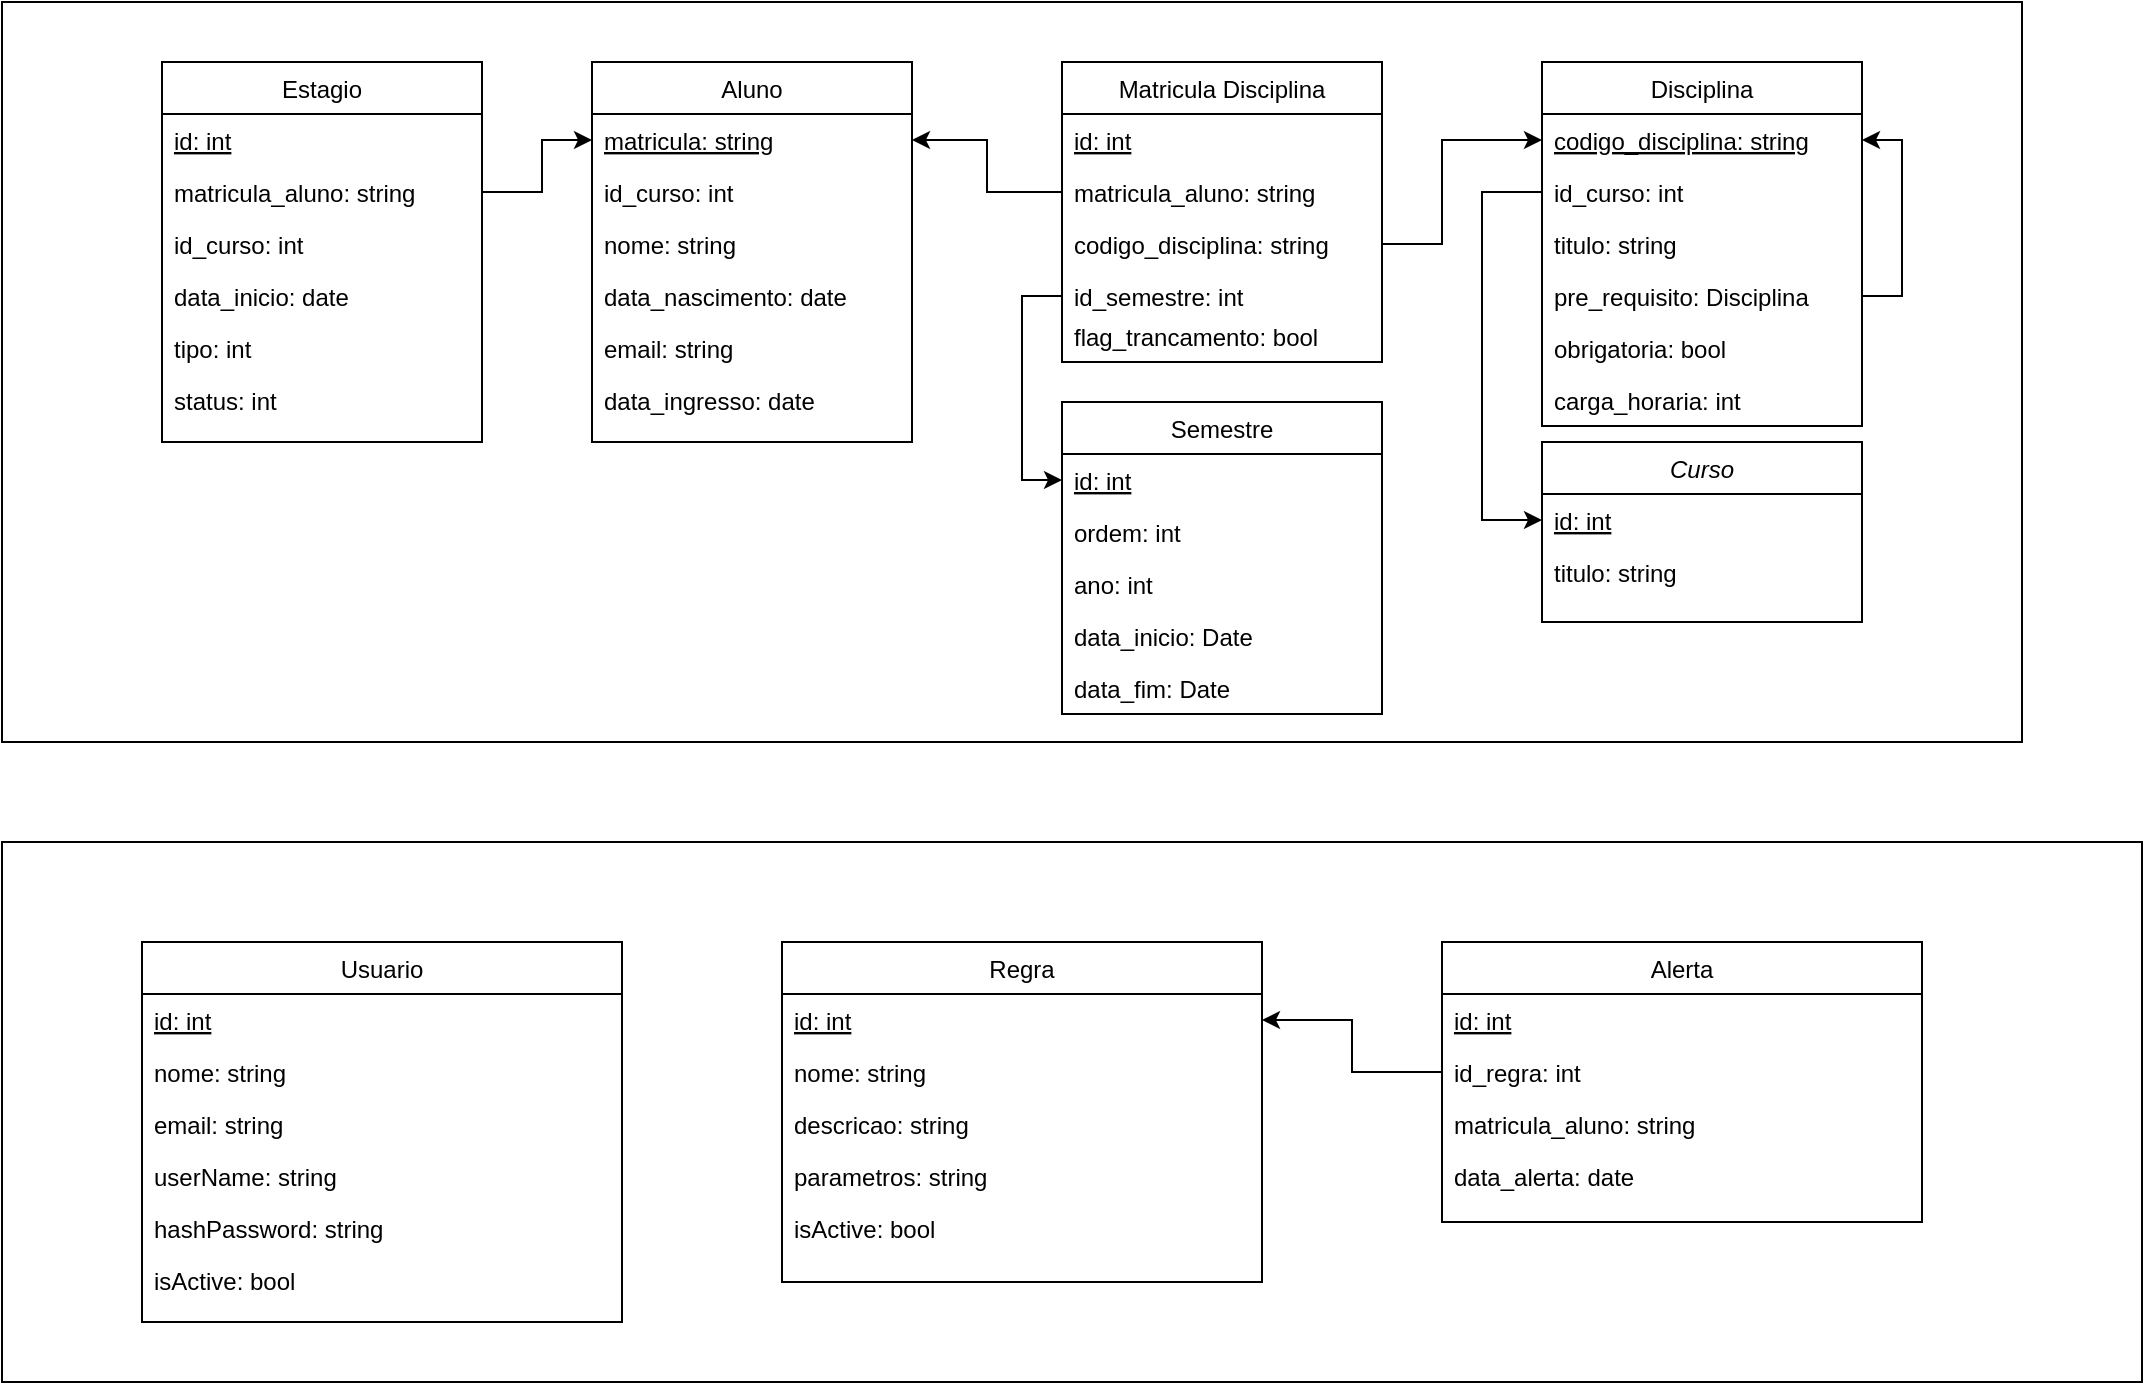 <mxfile version="20.8.8" type="device"><diagram id="C5RBs43oDa-KdzZeNtuy" name="Page-1"><mxGraphModel dx="2261" dy="756" grid="1" gridSize="10" guides="1" tooltips="1" connect="1" arrows="1" fold="1" page="1" pageScale="1" pageWidth="827" pageHeight="1169" math="0" shadow="0"><root><mxCell id="WIyWlLk6GJQsqaUBKTNV-0"/><mxCell id="WIyWlLk6GJQsqaUBKTNV-1" parent="WIyWlLk6GJQsqaUBKTNV-0"/><mxCell id="JWUgfWE6ClLb2Uo1CMpx-4" value="" style="rounded=0;whiteSpace=wrap;html=1;" parent="WIyWlLk6GJQsqaUBKTNV-1" vertex="1"><mxGeometry x="-10" y="420" width="1070" height="270" as="geometry"/></mxCell><mxCell id="JWUgfWE6ClLb2Uo1CMpx-2" value="" style="rounded=0;whiteSpace=wrap;html=1;" parent="WIyWlLk6GJQsqaUBKTNV-1" vertex="1"><mxGeometry x="-10" width="1010" height="370" as="geometry"/></mxCell><mxCell id="zkfFHV4jXpPFQw0GAbJ--0" value="Aluno" style="swimlane;fontStyle=0;align=center;verticalAlign=top;childLayout=stackLayout;horizontal=1;startSize=26;horizontalStack=0;resizeParent=1;resizeLast=0;collapsible=1;marginBottom=0;rounded=0;shadow=0;strokeWidth=1;" parent="WIyWlLk6GJQsqaUBKTNV-1" vertex="1"><mxGeometry x="285" y="30" width="160" height="190" as="geometry"><mxRectangle x="230" y="140" width="160" height="26" as="alternateBounds"/></mxGeometry></mxCell><mxCell id="zkfFHV4jXpPFQw0GAbJ--1" value="matricula: string" style="text;align=left;verticalAlign=top;spacingLeft=4;spacingRight=4;overflow=hidden;rotatable=0;points=[[0,0.5],[1,0.5]];portConstraint=eastwest;fontStyle=4" parent="zkfFHV4jXpPFQw0GAbJ--0" vertex="1"><mxGeometry y="26" width="160" height="26" as="geometry"/></mxCell><mxCell id="zkfFHV4jXpPFQw0GAbJ--3" value="id_curso: int" style="text;align=left;verticalAlign=top;spacingLeft=4;spacingRight=4;overflow=hidden;rotatable=0;points=[[0,0.5],[1,0.5]];portConstraint=eastwest;rounded=0;shadow=0;html=0;" parent="zkfFHV4jXpPFQw0GAbJ--0" vertex="1"><mxGeometry y="52" width="160" height="26" as="geometry"/></mxCell><mxCell id="zkfFHV4jXpPFQw0GAbJ--2" value="nome: string" style="text;align=left;verticalAlign=top;spacingLeft=4;spacingRight=4;overflow=hidden;rotatable=0;points=[[0,0.5],[1,0.5]];portConstraint=eastwest;rounded=0;shadow=0;html=0;" parent="zkfFHV4jXpPFQw0GAbJ--0" vertex="1"><mxGeometry y="78" width="160" height="26" as="geometry"/></mxCell><mxCell id="gWAJE2vTP728RLT4b6iK-1" value="data_nascimento: date" style="text;align=left;verticalAlign=top;spacingLeft=4;spacingRight=4;overflow=hidden;rotatable=0;points=[[0,0.5],[1,0.5]];portConstraint=eastwest;rounded=0;shadow=0;html=0;" parent="zkfFHV4jXpPFQw0GAbJ--0" vertex="1"><mxGeometry y="104" width="160" height="26" as="geometry"/></mxCell><mxCell id="gWAJE2vTP728RLT4b6iK-2" value="email: string" style="text;align=left;verticalAlign=top;spacingLeft=4;spacingRight=4;overflow=hidden;rotatable=0;points=[[0,0.5],[1,0.5]];portConstraint=eastwest;rounded=0;shadow=0;html=0;" parent="zkfFHV4jXpPFQw0GAbJ--0" vertex="1"><mxGeometry y="130" width="160" height="26" as="geometry"/></mxCell><mxCell id="gWAJE2vTP728RLT4b6iK-3" value="data_ingresso: date" style="text;align=left;verticalAlign=top;spacingLeft=4;spacingRight=4;overflow=hidden;rotatable=0;points=[[0,0.5],[1,0.5]];portConstraint=eastwest;rounded=0;shadow=0;html=0;" parent="zkfFHV4jXpPFQw0GAbJ--0" vertex="1"><mxGeometry y="156" width="160" height="26" as="geometry"/></mxCell><mxCell id="zkfFHV4jXpPFQw0GAbJ--13" value="Semestre" style="swimlane;fontStyle=0;align=center;verticalAlign=top;childLayout=stackLayout;horizontal=1;startSize=26;horizontalStack=0;resizeParent=1;resizeLast=0;collapsible=1;marginBottom=0;rounded=0;shadow=0;strokeWidth=1;" parent="WIyWlLk6GJQsqaUBKTNV-1" vertex="1"><mxGeometry x="520" y="200" width="160" height="156" as="geometry"><mxRectangle x="340" y="380" width="170" height="26" as="alternateBounds"/></mxGeometry></mxCell><mxCell id="zkfFHV4jXpPFQw0GAbJ--14" value="id: int" style="text;align=left;verticalAlign=top;spacingLeft=4;spacingRight=4;overflow=hidden;rotatable=0;points=[[0,0.5],[1,0.5]];portConstraint=eastwest;fontStyle=4" parent="zkfFHV4jXpPFQw0GAbJ--13" vertex="1"><mxGeometry y="26" width="160" height="26" as="geometry"/></mxCell><mxCell id="9n680fRx07INSayeiKu6-35" value="ordem: int" style="text;align=left;verticalAlign=top;spacingLeft=4;spacingRight=4;overflow=hidden;rotatable=0;points=[[0,0.5],[1,0.5]];portConstraint=eastwest;" vertex="1" parent="zkfFHV4jXpPFQw0GAbJ--13"><mxGeometry y="52" width="160" height="26" as="geometry"/></mxCell><mxCell id="gWAJE2vTP728RLT4b6iK-20" value="ano: int" style="text;align=left;verticalAlign=top;spacingLeft=4;spacingRight=4;overflow=hidden;rotatable=0;points=[[0,0.5],[1,0.5]];portConstraint=eastwest;" parent="zkfFHV4jXpPFQw0GAbJ--13" vertex="1"><mxGeometry y="78" width="160" height="26" as="geometry"/></mxCell><mxCell id="gWAJE2vTP728RLT4b6iK-21" value="data_inicio: Date" style="text;align=left;verticalAlign=top;spacingLeft=4;spacingRight=4;overflow=hidden;rotatable=0;points=[[0,0.5],[1,0.5]];portConstraint=eastwest;" parent="zkfFHV4jXpPFQw0GAbJ--13" vertex="1"><mxGeometry y="104" width="160" height="26" as="geometry"/></mxCell><mxCell id="gWAJE2vTP728RLT4b6iK-24" value="data_fim: Date" style="text;align=left;verticalAlign=top;spacingLeft=4;spacingRight=4;overflow=hidden;rotatable=0;points=[[0,0.5],[1,0.5]];portConstraint=eastwest;" parent="zkfFHV4jXpPFQw0GAbJ--13" vertex="1"><mxGeometry y="130" width="160" height="26" as="geometry"/></mxCell><mxCell id="zkfFHV4jXpPFQw0GAbJ--17" value="Matricula Disciplina" style="swimlane;fontStyle=0;align=center;verticalAlign=top;childLayout=stackLayout;horizontal=1;startSize=26;horizontalStack=0;resizeParent=1;resizeLast=0;collapsible=1;marginBottom=0;rounded=0;shadow=0;strokeWidth=1;" parent="WIyWlLk6GJQsqaUBKTNV-1" vertex="1"><mxGeometry x="520" y="30" width="160" height="150" as="geometry"><mxRectangle x="550" y="140" width="160" height="26" as="alternateBounds"/></mxGeometry></mxCell><mxCell id="9n680fRx07INSayeiKu6-3" value="id: int" style="text;align=left;verticalAlign=top;spacingLeft=4;spacingRight=4;overflow=hidden;rotatable=0;points=[[0,0.5],[1,0.5]];portConstraint=eastwest;rounded=0;shadow=0;html=0;fontStyle=4" vertex="1" parent="zkfFHV4jXpPFQw0GAbJ--17"><mxGeometry y="26" width="160" height="26" as="geometry"/></mxCell><mxCell id="zkfFHV4jXpPFQw0GAbJ--20" value="matricula_aluno: string" style="text;align=left;verticalAlign=top;spacingLeft=4;spacingRight=4;overflow=hidden;rotatable=0;points=[[0,0.5],[1,0.5]];portConstraint=eastwest;rounded=0;shadow=0;html=0;" parent="zkfFHV4jXpPFQw0GAbJ--17" vertex="1"><mxGeometry y="52" width="160" height="26" as="geometry"/></mxCell><mxCell id="zkfFHV4jXpPFQw0GAbJ--21" value="codigo_disciplina: string" style="text;align=left;verticalAlign=top;spacingLeft=4;spacingRight=4;overflow=hidden;rotatable=0;points=[[0,0.5],[1,0.5]];portConstraint=eastwest;rounded=0;shadow=0;html=0;" parent="zkfFHV4jXpPFQw0GAbJ--17" vertex="1"><mxGeometry y="78" width="160" height="26" as="geometry"/></mxCell><mxCell id="zkfFHV4jXpPFQw0GAbJ--22" value="id_semestre: int" style="text;align=left;verticalAlign=top;spacingLeft=4;spacingRight=4;overflow=hidden;rotatable=0;points=[[0,0.5],[1,0.5]];portConstraint=eastwest;rounded=0;shadow=0;html=0;" parent="zkfFHV4jXpPFQw0GAbJ--17" vertex="1"><mxGeometry y="104" width="160" height="26" as="geometry"/></mxCell><mxCell id="gWAJE2vTP728RLT4b6iK-4" value="Disciplina" style="swimlane;fontStyle=0;align=center;verticalAlign=top;childLayout=stackLayout;horizontal=1;startSize=26;horizontalStack=0;resizeParent=1;resizeLast=0;collapsible=1;marginBottom=0;rounded=0;shadow=0;strokeWidth=1;" parent="WIyWlLk6GJQsqaUBKTNV-1" vertex="1"><mxGeometry x="760" y="30" width="160" height="182" as="geometry"><mxRectangle x="550" y="140" width="160" height="26" as="alternateBounds"/></mxGeometry></mxCell><mxCell id="gWAJE2vTP728RLT4b6iK-7" value="codigo_disciplina: string" style="text;align=left;verticalAlign=top;spacingLeft=4;spacingRight=4;overflow=hidden;rotatable=0;points=[[0,0.5],[1,0.5]];portConstraint=eastwest;rounded=0;shadow=0;html=0;fontStyle=4" parent="gWAJE2vTP728RLT4b6iK-4" vertex="1"><mxGeometry y="26" width="160" height="26" as="geometry"/></mxCell><mxCell id="gWAJE2vTP728RLT4b6iK-6" value="id_curso: int" style="text;align=left;verticalAlign=top;spacingLeft=4;spacingRight=4;overflow=hidden;rotatable=0;points=[[0,0.5],[1,0.5]];portConstraint=eastwest;rounded=0;shadow=0;html=0;" parent="gWAJE2vTP728RLT4b6iK-4" vertex="1"><mxGeometry y="52" width="160" height="26" as="geometry"/></mxCell><mxCell id="gWAJE2vTP728RLT4b6iK-8" value="titulo: string" style="text;align=left;verticalAlign=top;spacingLeft=4;spacingRight=4;overflow=hidden;rotatable=0;points=[[0,0.5],[1,0.5]];portConstraint=eastwest;rounded=0;shadow=0;html=0;" parent="gWAJE2vTP728RLT4b6iK-4" vertex="1"><mxGeometry y="78" width="160" height="26" as="geometry"/></mxCell><mxCell id="gWAJE2vTP728RLT4b6iK-9" value="pre_requisito: Disciplina" style="text;align=left;verticalAlign=top;spacingLeft=4;spacingRight=4;overflow=hidden;rotatable=0;points=[[0,0.5],[1,0.5]];portConstraint=eastwest;rounded=0;shadow=0;html=0;" parent="gWAJE2vTP728RLT4b6iK-4" vertex="1"><mxGeometry y="104" width="160" height="26" as="geometry"/></mxCell><mxCell id="9n680fRx07INSayeiKu6-31" value="obrigatoria: bool" style="text;align=left;verticalAlign=top;spacingLeft=4;spacingRight=4;overflow=hidden;rotatable=0;points=[[0,0.5],[1,0.5]];portConstraint=eastwest;rounded=0;shadow=0;html=0;" vertex="1" parent="gWAJE2vTP728RLT4b6iK-4"><mxGeometry y="130" width="160" height="26" as="geometry"/></mxCell><mxCell id="9n680fRx07INSayeiKu6-32" value="" style="endArrow=classic;html=1;rounded=0;entryX=1;entryY=0.5;entryDx=0;entryDy=0;edgeStyle=orthogonalEdgeStyle;exitX=1;exitY=0.5;exitDx=0;exitDy=0;" edge="1" parent="gWAJE2vTP728RLT4b6iK-4" source="gWAJE2vTP728RLT4b6iK-9" target="gWAJE2vTP728RLT4b6iK-7"><mxGeometry width="50" height="50" relative="1" as="geometry"><mxPoint x="-260" y="290" as="sourcePoint"/><mxPoint x="-210" y="240" as="targetPoint"/><Array as="points"><mxPoint x="180" y="117"/><mxPoint x="180" y="39"/></Array></mxGeometry></mxCell><mxCell id="9n680fRx07INSayeiKu6-34" value="carga_horaria: int" style="text;align=left;verticalAlign=top;spacingLeft=4;spacingRight=4;overflow=hidden;rotatable=0;points=[[0,0.5],[1,0.5]];portConstraint=eastwest;rounded=0;shadow=0;html=0;" vertex="1" parent="gWAJE2vTP728RLT4b6iK-4"><mxGeometry y="156" width="160" height="26" as="geometry"/></mxCell><mxCell id="gWAJE2vTP728RLT4b6iK-18" style="edgeStyle=orthogonalEdgeStyle;rounded=0;orthogonalLoop=1;jettySize=auto;html=1;exitX=1;exitY=0.5;exitDx=0;exitDy=0;entryX=0;entryY=0.5;entryDx=0;entryDy=0;" parent="WIyWlLk6GJQsqaUBKTNV-1" source="zkfFHV4jXpPFQw0GAbJ--21" target="gWAJE2vTP728RLT4b6iK-7" edge="1"><mxGeometry relative="1" as="geometry"><Array as="points"><mxPoint x="710" y="121"/><mxPoint x="710" y="69"/></Array></mxGeometry></mxCell><mxCell id="gWAJE2vTP728RLT4b6iK-25" value="Estagio" style="swimlane;fontStyle=0;align=center;verticalAlign=top;childLayout=stackLayout;horizontal=1;startSize=26;horizontalStack=0;resizeParent=1;resizeLast=0;collapsible=1;marginBottom=0;rounded=0;shadow=0;strokeWidth=1;" parent="WIyWlLk6GJQsqaUBKTNV-1" vertex="1"><mxGeometry x="70" y="30" width="160" height="190" as="geometry"><mxRectangle x="230" y="140" width="160" height="26" as="alternateBounds"/></mxGeometry></mxCell><mxCell id="gWAJE2vTP728RLT4b6iK-26" value="id: int" style="text;align=left;verticalAlign=top;spacingLeft=4;spacingRight=4;overflow=hidden;rotatable=0;points=[[0,0.5],[1,0.5]];portConstraint=eastwest;fontStyle=4" parent="gWAJE2vTP728RLT4b6iK-25" vertex="1"><mxGeometry y="26" width="160" height="26" as="geometry"/></mxCell><mxCell id="gWAJE2vTP728RLT4b6iK-36" value="matricula_aluno: string" style="text;align=left;verticalAlign=top;spacingLeft=4;spacingRight=4;overflow=hidden;rotatable=0;points=[[0,0.5],[1,0.5]];portConstraint=eastwest;" parent="gWAJE2vTP728RLT4b6iK-25" vertex="1"><mxGeometry y="52" width="160" height="26" as="geometry"/></mxCell><mxCell id="gWAJE2vTP728RLT4b6iK-27" value="id_curso: int" style="text;align=left;verticalAlign=top;spacingLeft=4;spacingRight=4;overflow=hidden;rotatable=0;points=[[0,0.5],[1,0.5]];portConstraint=eastwest;rounded=0;shadow=0;html=0;" parent="gWAJE2vTP728RLT4b6iK-25" vertex="1"><mxGeometry y="78" width="160" height="26" as="geometry"/></mxCell><mxCell id="gWAJE2vTP728RLT4b6iK-37" value="data_inicio: date" style="text;align=left;verticalAlign=top;spacingLeft=4;spacingRight=4;overflow=hidden;rotatable=0;points=[[0,0.5],[1,0.5]];portConstraint=eastwest;" parent="gWAJE2vTP728RLT4b6iK-25" vertex="1"><mxGeometry y="104" width="160" height="26" as="geometry"/></mxCell><mxCell id="gWAJE2vTP728RLT4b6iK-38" value="tipo: int" style="text;align=left;verticalAlign=top;spacingLeft=4;spacingRight=4;overflow=hidden;rotatable=0;points=[[0,0.5],[1,0.5]];portConstraint=eastwest;rounded=0;shadow=0;html=0;" parent="gWAJE2vTP728RLT4b6iK-25" vertex="1"><mxGeometry y="130" width="160" height="26" as="geometry"/></mxCell><mxCell id="gWAJE2vTP728RLT4b6iK-39" value="status: int" style="text;align=left;verticalAlign=top;spacingLeft=4;spacingRight=4;overflow=hidden;rotatable=0;points=[[0,0.5],[1,0.5]];portConstraint=eastwest;rounded=0;shadow=0;html=0;" parent="gWAJE2vTP728RLT4b6iK-25" vertex="1"><mxGeometry y="156" width="160" height="26" as="geometry"/></mxCell><mxCell id="gWAJE2vTP728RLT4b6iK-41" value="Curso" style="swimlane;fontStyle=2;align=center;verticalAlign=top;childLayout=stackLayout;horizontal=1;startSize=26;horizontalStack=0;resizeParent=1;resizeLast=0;collapsible=1;marginBottom=0;rounded=0;shadow=0;strokeWidth=1;" parent="WIyWlLk6GJQsqaUBKTNV-1" vertex="1"><mxGeometry x="760" y="220" width="160" height="90" as="geometry"><mxRectangle x="230" y="140" width="160" height="26" as="alternateBounds"/></mxGeometry></mxCell><mxCell id="gWAJE2vTP728RLT4b6iK-42" value="id: int" style="text;align=left;verticalAlign=top;spacingLeft=4;spacingRight=4;overflow=hidden;rotatable=0;points=[[0,0.5],[1,0.5]];portConstraint=eastwest;fontStyle=4" parent="gWAJE2vTP728RLT4b6iK-41" vertex="1"><mxGeometry y="26" width="160" height="26" as="geometry"/></mxCell><mxCell id="gWAJE2vTP728RLT4b6iK-50" value="titulo: string" style="text;align=left;verticalAlign=top;spacingLeft=4;spacingRight=4;overflow=hidden;rotatable=0;points=[[0,0.5],[1,0.5]];portConstraint=eastwest;" parent="gWAJE2vTP728RLT4b6iK-41" vertex="1"><mxGeometry y="52" width="160" height="26" as="geometry"/></mxCell><mxCell id="gWAJE2vTP728RLT4b6iK-63" style="edgeStyle=orthogonalEdgeStyle;rounded=0;orthogonalLoop=1;jettySize=auto;html=1;exitX=0;exitY=0.5;exitDx=0;exitDy=0;entryX=1;entryY=0.5;entryDx=0;entryDy=0;" parent="WIyWlLk6GJQsqaUBKTNV-1" source="zkfFHV4jXpPFQw0GAbJ--20" target="zkfFHV4jXpPFQw0GAbJ--1" edge="1"><mxGeometry relative="1" as="geometry"/></mxCell><mxCell id="gWAJE2vTP728RLT4b6iK-64" style="edgeStyle=orthogonalEdgeStyle;rounded=0;orthogonalLoop=1;jettySize=auto;html=1;exitX=0;exitY=0.5;exitDx=0;exitDy=0;entryX=0;entryY=0.5;entryDx=0;entryDy=0;" parent="WIyWlLk6GJQsqaUBKTNV-1" source="zkfFHV4jXpPFQw0GAbJ--22" target="zkfFHV4jXpPFQw0GAbJ--14" edge="1"><mxGeometry relative="1" as="geometry"/></mxCell><mxCell id="-wxZmlpzruT-YWchXnpq-0" value="Usuario" style="swimlane;fontStyle=0;align=center;verticalAlign=top;childLayout=stackLayout;horizontal=1;startSize=26;horizontalStack=0;resizeParent=1;resizeLast=0;collapsible=1;marginBottom=0;rounded=0;shadow=0;strokeWidth=1;" parent="WIyWlLk6GJQsqaUBKTNV-1" vertex="1"><mxGeometry x="60" y="470" width="240" height="190" as="geometry"><mxRectangle x="230" y="140" width="160" height="26" as="alternateBounds"/></mxGeometry></mxCell><mxCell id="-wxZmlpzruT-YWchXnpq-1" value="id: int" style="text;align=left;verticalAlign=top;spacingLeft=4;spacingRight=4;overflow=hidden;rotatable=0;points=[[0,0.5],[1,0.5]];portConstraint=eastwest;fontStyle=4" parent="-wxZmlpzruT-YWchXnpq-0" vertex="1"><mxGeometry y="26" width="240" height="26" as="geometry"/></mxCell><mxCell id="-wxZmlpzruT-YWchXnpq-2" value="nome: string" style="text;align=left;verticalAlign=top;spacingLeft=4;spacingRight=4;overflow=hidden;rotatable=0;points=[[0,0.5],[1,0.5]];portConstraint=eastwest;" parent="-wxZmlpzruT-YWchXnpq-0" vertex="1"><mxGeometry y="52" width="240" height="26" as="geometry"/></mxCell><mxCell id="-wxZmlpzruT-YWchXnpq-3" value="email: string" style="text;align=left;verticalAlign=top;spacingLeft=4;spacingRight=4;overflow=hidden;rotatable=0;points=[[0,0.5],[1,0.5]];portConstraint=eastwest;rounded=0;shadow=0;html=0;" parent="-wxZmlpzruT-YWchXnpq-0" vertex="1"><mxGeometry y="78" width="240" height="26" as="geometry"/></mxCell><mxCell id="-wxZmlpzruT-YWchXnpq-4" value="userName: string" style="text;align=left;verticalAlign=top;spacingLeft=4;spacingRight=4;overflow=hidden;rotatable=0;points=[[0,0.5],[1,0.5]];portConstraint=eastwest;" parent="-wxZmlpzruT-YWchXnpq-0" vertex="1"><mxGeometry y="104" width="240" height="26" as="geometry"/></mxCell><mxCell id="-wxZmlpzruT-YWchXnpq-5" value="hashPassword: string" style="text;align=left;verticalAlign=top;spacingLeft=4;spacingRight=4;overflow=hidden;rotatable=0;points=[[0,0.5],[1,0.5]];portConstraint=eastwest;rounded=0;shadow=0;html=0;" parent="-wxZmlpzruT-YWchXnpq-0" vertex="1"><mxGeometry y="130" width="240" height="26" as="geometry"/></mxCell><mxCell id="-wxZmlpzruT-YWchXnpq-6" value="isActive: bool" style="text;align=left;verticalAlign=top;spacingLeft=4;spacingRight=4;overflow=hidden;rotatable=0;points=[[0,0.5],[1,0.5]];portConstraint=eastwest;rounded=0;shadow=0;html=0;" parent="-wxZmlpzruT-YWchXnpq-0" vertex="1"><mxGeometry y="156" width="240" height="26" as="geometry"/></mxCell><mxCell id="-wxZmlpzruT-YWchXnpq-10" value="Regra" style="swimlane;fontStyle=0;align=center;verticalAlign=top;childLayout=stackLayout;horizontal=1;startSize=26;horizontalStack=0;resizeParent=1;resizeLast=0;collapsible=1;marginBottom=0;rounded=0;shadow=0;strokeWidth=1;" parent="WIyWlLk6GJQsqaUBKTNV-1" vertex="1"><mxGeometry x="380" y="470" width="240" height="170" as="geometry"><mxRectangle x="230" y="140" width="160" height="26" as="alternateBounds"/></mxGeometry></mxCell><mxCell id="-wxZmlpzruT-YWchXnpq-11" value="id: int" style="text;align=left;verticalAlign=top;spacingLeft=4;spacingRight=4;overflow=hidden;rotatable=0;points=[[0,0.5],[1,0.5]];portConstraint=eastwest;fontStyle=4" parent="-wxZmlpzruT-YWchXnpq-10" vertex="1"><mxGeometry y="26" width="240" height="26" as="geometry"/></mxCell><mxCell id="-wxZmlpzruT-YWchXnpq-12" value="nome: string" style="text;align=left;verticalAlign=top;spacingLeft=4;spacingRight=4;overflow=hidden;rotatable=0;points=[[0,0.5],[1,0.5]];portConstraint=eastwest;" parent="-wxZmlpzruT-YWchXnpq-10" vertex="1"><mxGeometry y="52" width="240" height="26" as="geometry"/></mxCell><mxCell id="-wxZmlpzruT-YWchXnpq-13" value="descricao: string" style="text;align=left;verticalAlign=top;spacingLeft=4;spacingRight=4;overflow=hidden;rotatable=0;points=[[0,0.5],[1,0.5]];portConstraint=eastwest;rounded=0;shadow=0;html=0;" parent="-wxZmlpzruT-YWchXnpq-10" vertex="1"><mxGeometry y="78" width="240" height="26" as="geometry"/></mxCell><mxCell id="-wxZmlpzruT-YWchXnpq-14" value="parametros: string" style="text;align=left;verticalAlign=top;spacingLeft=4;spacingRight=4;overflow=hidden;rotatable=0;points=[[0,0.5],[1,0.5]];portConstraint=eastwest;" parent="-wxZmlpzruT-YWchXnpq-10" vertex="1"><mxGeometry y="104" width="240" height="26" as="geometry"/></mxCell><mxCell id="-wxZmlpzruT-YWchXnpq-15" value="isActive: bool" style="text;align=left;verticalAlign=top;spacingLeft=4;spacingRight=4;overflow=hidden;rotatable=0;points=[[0,0.5],[1,0.5]];portConstraint=eastwest;rounded=0;shadow=0;html=0;" parent="-wxZmlpzruT-YWchXnpq-10" vertex="1"><mxGeometry y="130" width="240" height="26" as="geometry"/></mxCell><mxCell id="-wxZmlpzruT-YWchXnpq-32" value="Alerta" style="swimlane;fontStyle=0;align=center;verticalAlign=top;childLayout=stackLayout;horizontal=1;startSize=26;horizontalStack=0;resizeParent=1;resizeLast=0;collapsible=1;marginBottom=0;rounded=0;shadow=0;strokeWidth=1;" parent="WIyWlLk6GJQsqaUBKTNV-1" vertex="1"><mxGeometry x="710" y="470" width="240" height="140" as="geometry"><mxRectangle x="230" y="140" width="160" height="26" as="alternateBounds"/></mxGeometry></mxCell><mxCell id="-wxZmlpzruT-YWchXnpq-33" value="id: int" style="text;align=left;verticalAlign=top;spacingLeft=4;spacingRight=4;overflow=hidden;rotatable=0;points=[[0,0.5],[1,0.5]];portConstraint=eastwest;fontStyle=4" parent="-wxZmlpzruT-YWchXnpq-32" vertex="1"><mxGeometry y="26" width="240" height="26" as="geometry"/></mxCell><mxCell id="-wxZmlpzruT-YWchXnpq-34" value="id_regra: int" style="text;align=left;verticalAlign=top;spacingLeft=4;spacingRight=4;overflow=hidden;rotatable=0;points=[[0,0.5],[1,0.5]];portConstraint=eastwest;" parent="-wxZmlpzruT-YWchXnpq-32" vertex="1"><mxGeometry y="52" width="240" height="26" as="geometry"/></mxCell><mxCell id="-wxZmlpzruT-YWchXnpq-35" value="matricula_aluno: string" style="text;align=left;verticalAlign=top;spacingLeft=4;spacingRight=4;overflow=hidden;rotatable=0;points=[[0,0.5],[1,0.5]];portConstraint=eastwest;rounded=0;shadow=0;html=0;" parent="-wxZmlpzruT-YWchXnpq-32" vertex="1"><mxGeometry y="78" width="240" height="26" as="geometry"/></mxCell><mxCell id="-wxZmlpzruT-YWchXnpq-36" value="data_alerta: date" style="text;align=left;verticalAlign=top;spacingLeft=4;spacingRight=4;overflow=hidden;rotatable=0;points=[[0,0.5],[1,0.5]];portConstraint=eastwest;" parent="-wxZmlpzruT-YWchXnpq-32" vertex="1"><mxGeometry y="104" width="240" height="26" as="geometry"/></mxCell><mxCell id="-wxZmlpzruT-YWchXnpq-41" style="edgeStyle=orthogonalEdgeStyle;rounded=0;orthogonalLoop=1;jettySize=auto;html=1;exitX=0;exitY=0.5;exitDx=0;exitDy=0;entryX=1;entryY=0.5;entryDx=0;entryDy=0;" parent="WIyWlLk6GJQsqaUBKTNV-1" source="-wxZmlpzruT-YWchXnpq-34" target="-wxZmlpzruT-YWchXnpq-11" edge="1"><mxGeometry relative="1" as="geometry"/></mxCell><mxCell id="9n680fRx07INSayeiKu6-5" value="" style="endArrow=classic;html=1;rounded=0;exitX=1;exitY=0.5;exitDx=0;exitDy=0;entryX=0;entryY=0.5;entryDx=0;entryDy=0;edgeStyle=orthogonalEdgeStyle;" edge="1" parent="WIyWlLk6GJQsqaUBKTNV-1" source="gWAJE2vTP728RLT4b6iK-36" target="zkfFHV4jXpPFQw0GAbJ--1"><mxGeometry width="50" height="50" relative="1" as="geometry"><mxPoint x="320" y="340" as="sourcePoint"/><mxPoint x="370" y="290" as="targetPoint"/><Array as="points"><mxPoint x="260" y="95"/><mxPoint x="260" y="69"/></Array></mxGeometry></mxCell><mxCell id="9n680fRx07INSayeiKu6-6" value="" style="endArrow=classic;html=1;rounded=0;entryX=0;entryY=0.5;entryDx=0;entryDy=0;exitX=0;exitY=0.5;exitDx=0;exitDy=0;edgeStyle=orthogonalEdgeStyle;" edge="1" parent="WIyWlLk6GJQsqaUBKTNV-1" source="gWAJE2vTP728RLT4b6iK-6" target="gWAJE2vTP728RLT4b6iK-42"><mxGeometry width="50" height="50" relative="1" as="geometry"><mxPoint x="410" y="370" as="sourcePoint"/><mxPoint x="460" y="320" as="targetPoint"/><Array as="points"><mxPoint x="730" y="95"/><mxPoint x="730" y="259"/></Array></mxGeometry></mxCell><mxCell id="9n680fRx07INSayeiKu6-36" value="flag_trancamento: bool" style="text;align=left;verticalAlign=top;spacingLeft=4;spacingRight=4;overflow=hidden;rotatable=0;points=[[0,0.5],[1,0.5]];portConstraint=eastwest;rounded=0;shadow=0;html=0;" vertex="1" parent="WIyWlLk6GJQsqaUBKTNV-1"><mxGeometry x="520" y="154" width="160" height="26" as="geometry"/></mxCell></root></mxGraphModel></diagram></mxfile>